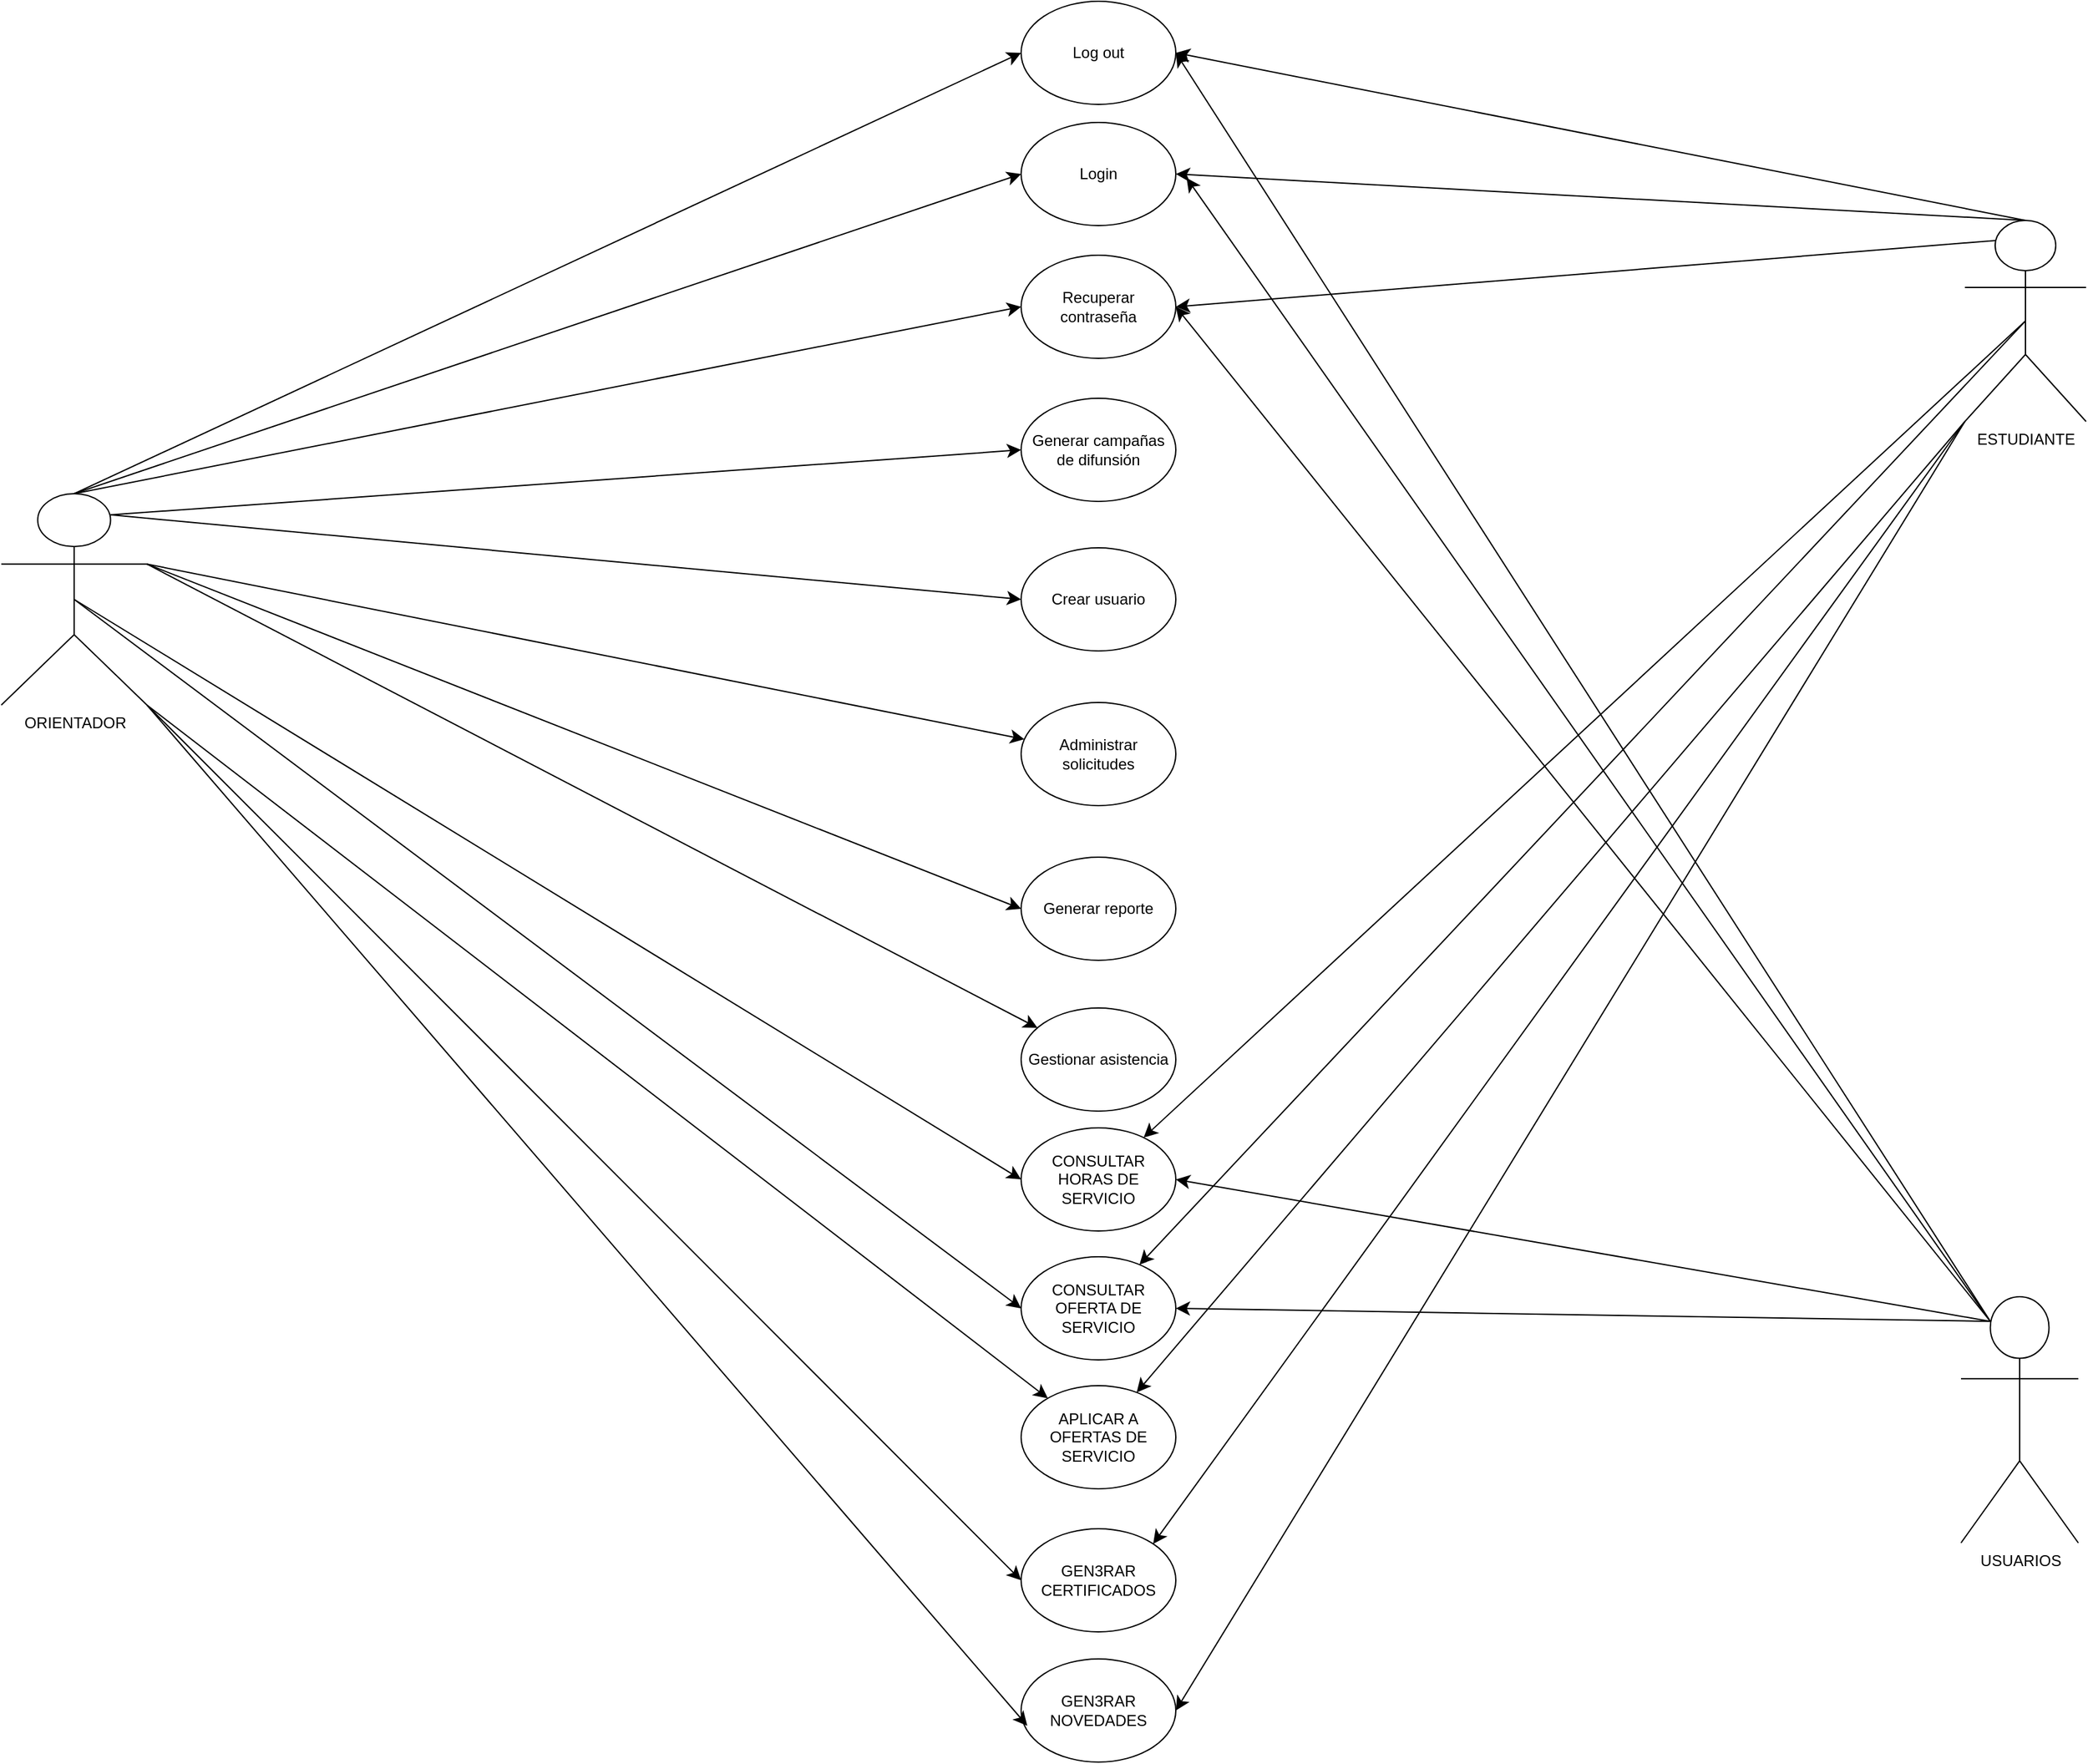 <mxfile version="24.5.5" type="device" pages="4">
  <diagram name="casos de uso general" id="9eFXzBwTWR-cy6_luzgf">
    <mxGraphModel dx="3668" dy="2760" grid="0" gridSize="10" guides="1" tooltips="1" connect="1" arrows="1" fold="1" page="0" pageScale="1" pageWidth="827" pageHeight="1169" math="0" shadow="0">
      <root>
        <mxCell id="0" />
        <mxCell id="1" parent="0" />
        <mxCell id="bL1KD8P7DZrSfoykPRs--1" value="Gestionar asistencia" style="ellipse;whiteSpace=wrap;html=1;" parent="1" vertex="1">
          <mxGeometry x="166" y="-99" width="120" height="80" as="geometry" />
        </mxCell>
        <mxCell id="bL1KD8P7DZrSfoykPRs--2" value="CONSULTAR HORAS DE SERVICIO" style="ellipse;whiteSpace=wrap;html=1;" parent="1" vertex="1">
          <mxGeometry x="166" y="-6" width="120" height="80" as="geometry" />
        </mxCell>
        <mxCell id="bL1KD8P7DZrSfoykPRs--3" value="CONSULTAR OFERTA DE SERVICIO" style="ellipse;whiteSpace=wrap;html=1;" parent="1" vertex="1">
          <mxGeometry x="166" y="94" width="120" height="80" as="geometry" />
        </mxCell>
        <mxCell id="bL1KD8P7DZrSfoykPRs--4" value="APLICAR A OFERTAS DE SERVICIO" style="ellipse;whiteSpace=wrap;html=1;" parent="1" vertex="1">
          <mxGeometry x="166" y="194" width="120" height="80" as="geometry" />
        </mxCell>
        <mxCell id="bL1KD8P7DZrSfoykPRs--5" value="GEN3RAR CERTIFICADOS" style="ellipse;whiteSpace=wrap;html=1;" parent="1" vertex="1">
          <mxGeometry x="166" y="305" width="120" height="80" as="geometry" />
        </mxCell>
        <mxCell id="bL1KD8P7DZrSfoykPRs--6" value="GEN3RAR NOVEDADES" style="ellipse;whiteSpace=wrap;html=1;" parent="1" vertex="1">
          <mxGeometry x="166" y="406" width="120" height="80" as="geometry" />
        </mxCell>
        <mxCell id="bL1KD8P7DZrSfoykPRs--7" value="Generar reporte" style="ellipse;whiteSpace=wrap;html=1;" parent="1" vertex="1">
          <mxGeometry x="166" y="-216" width="120" height="80" as="geometry" />
        </mxCell>
        <mxCell id="bL1KD8P7DZrSfoykPRs--8" value="Administrar solicitudes" style="ellipse;whiteSpace=wrap;html=1;" parent="1" vertex="1">
          <mxGeometry x="166" y="-336" width="120" height="80" as="geometry" />
        </mxCell>
        <mxCell id="bL1KD8P7DZrSfoykPRs--9" value="Crear usuario" style="ellipse;whiteSpace=wrap;html=1;" parent="1" vertex="1">
          <mxGeometry x="166" y="-456" width="120" height="80" as="geometry" />
        </mxCell>
        <mxCell id="bL1KD8P7DZrSfoykPRs--10" value="Generar campañas de difunsión" style="ellipse;whiteSpace=wrap;html=1;" parent="1" vertex="1">
          <mxGeometry x="166" y="-572" width="120" height="80" as="geometry" />
        </mxCell>
        <mxCell id="bL1KD8P7DZrSfoykPRs--11" value="Recuperar contraseña" style="ellipse;whiteSpace=wrap;html=1;" parent="1" vertex="1">
          <mxGeometry x="166" y="-683" width="120" height="80" as="geometry" />
        </mxCell>
        <mxCell id="bL1KD8P7DZrSfoykPRs--12" value="Login" style="ellipse;whiteSpace=wrap;html=1;" parent="1" vertex="1">
          <mxGeometry x="166" y="-786" width="120" height="80" as="geometry" />
        </mxCell>
        <mxCell id="bL1KD8P7DZrSfoykPRs--13" value="Log out" style="ellipse;whiteSpace=wrap;html=1;" parent="1" vertex="1">
          <mxGeometry x="166" y="-880" width="120" height="80" as="geometry" />
        </mxCell>
        <mxCell id="bL1KD8P7DZrSfoykPRs--16" style="edgeStyle=none;curved=1;rounded=0;orthogonalLoop=1;jettySize=auto;html=1;exitX=0.5;exitY=0;exitDx=0;exitDy=0;exitPerimeter=0;entryX=0;entryY=0.5;entryDx=0;entryDy=0;fontSize=12;startSize=8;endSize=8;" parent="1" source="bL1KD8P7DZrSfoykPRs--14" target="bL1KD8P7DZrSfoykPRs--13" edge="1">
          <mxGeometry relative="1" as="geometry" />
        </mxCell>
        <mxCell id="bL1KD8P7DZrSfoykPRs--17" style="edgeStyle=none;curved=1;rounded=0;orthogonalLoop=1;jettySize=auto;html=1;entryX=0;entryY=0.5;entryDx=0;entryDy=0;fontSize=12;startSize=8;endSize=8;exitX=0.5;exitY=0;exitDx=0;exitDy=0;exitPerimeter=0;" parent="1" source="bL1KD8P7DZrSfoykPRs--14" target="bL1KD8P7DZrSfoykPRs--12" edge="1">
          <mxGeometry relative="1" as="geometry">
            <mxPoint x="7" y="-516" as="sourcePoint" />
          </mxGeometry>
        </mxCell>
        <mxCell id="bL1KD8P7DZrSfoykPRs--18" style="edgeStyle=none;curved=1;rounded=0;orthogonalLoop=1;jettySize=auto;html=1;exitX=0.5;exitY=0;exitDx=0;exitDy=0;exitPerimeter=0;entryX=0;entryY=0.5;entryDx=0;entryDy=0;fontSize=12;startSize=8;endSize=8;" parent="1" source="bL1KD8P7DZrSfoykPRs--14" target="bL1KD8P7DZrSfoykPRs--11" edge="1">
          <mxGeometry relative="1" as="geometry" />
        </mxCell>
        <mxCell id="bL1KD8P7DZrSfoykPRs--19" style="edgeStyle=none;curved=1;rounded=0;orthogonalLoop=1;jettySize=auto;html=1;exitX=0.75;exitY=0.1;exitDx=0;exitDy=0;exitPerimeter=0;entryX=0;entryY=0.5;entryDx=0;entryDy=0;fontSize=12;startSize=8;endSize=8;" parent="1" source="bL1KD8P7DZrSfoykPRs--14" target="bL1KD8P7DZrSfoykPRs--10" edge="1">
          <mxGeometry relative="1" as="geometry" />
        </mxCell>
        <mxCell id="bL1KD8P7DZrSfoykPRs--20" style="edgeStyle=none;curved=1;rounded=0;orthogonalLoop=1;jettySize=auto;html=1;exitX=0.75;exitY=0.1;exitDx=0;exitDy=0;exitPerimeter=0;entryX=0;entryY=0.5;entryDx=0;entryDy=0;fontSize=12;startSize=8;endSize=8;" parent="1" source="bL1KD8P7DZrSfoykPRs--14" target="bL1KD8P7DZrSfoykPRs--9" edge="1">
          <mxGeometry relative="1" as="geometry" />
        </mxCell>
        <mxCell id="bL1KD8P7DZrSfoykPRs--21" style="edgeStyle=none;curved=1;rounded=0;orthogonalLoop=1;jettySize=auto;html=1;exitX=1;exitY=0.333;exitDx=0;exitDy=0;exitPerimeter=0;fontSize=12;startSize=8;endSize=8;" parent="1" source="bL1KD8P7DZrSfoykPRs--14" target="bL1KD8P7DZrSfoykPRs--8" edge="1">
          <mxGeometry relative="1" as="geometry" />
        </mxCell>
        <mxCell id="bL1KD8P7DZrSfoykPRs--22" style="edgeStyle=none;curved=1;rounded=0;orthogonalLoop=1;jettySize=auto;html=1;exitX=1;exitY=0.333;exitDx=0;exitDy=0;exitPerimeter=0;entryX=0;entryY=0.5;entryDx=0;entryDy=0;fontSize=12;startSize=8;endSize=8;" parent="1" source="bL1KD8P7DZrSfoykPRs--14" target="bL1KD8P7DZrSfoykPRs--7" edge="1">
          <mxGeometry relative="1" as="geometry" />
        </mxCell>
        <mxCell id="bL1KD8P7DZrSfoykPRs--23" style="edgeStyle=none;curved=1;rounded=0;orthogonalLoop=1;jettySize=auto;html=1;exitX=1;exitY=0.333;exitDx=0;exitDy=0;exitPerimeter=0;fontSize=12;startSize=8;endSize=8;" parent="1" source="bL1KD8P7DZrSfoykPRs--14" target="bL1KD8P7DZrSfoykPRs--1" edge="1">
          <mxGeometry relative="1" as="geometry" />
        </mxCell>
        <mxCell id="bL1KD8P7DZrSfoykPRs--24" style="edgeStyle=none;curved=1;rounded=0;orthogonalLoop=1;jettySize=auto;html=1;exitX=0.5;exitY=0.5;exitDx=0;exitDy=0;exitPerimeter=0;entryX=0;entryY=0.5;entryDx=0;entryDy=0;fontSize=12;startSize=8;endSize=8;" parent="1" source="bL1KD8P7DZrSfoykPRs--14" target="bL1KD8P7DZrSfoykPRs--2" edge="1">
          <mxGeometry relative="1" as="geometry" />
        </mxCell>
        <mxCell id="bL1KD8P7DZrSfoykPRs--25" style="edgeStyle=none;curved=1;rounded=0;orthogonalLoop=1;jettySize=auto;html=1;exitX=0.5;exitY=0.5;exitDx=0;exitDy=0;exitPerimeter=0;entryX=0;entryY=0.5;entryDx=0;entryDy=0;fontSize=12;startSize=8;endSize=8;" parent="1" source="bL1KD8P7DZrSfoykPRs--14" target="bL1KD8P7DZrSfoykPRs--3" edge="1">
          <mxGeometry relative="1" as="geometry" />
        </mxCell>
        <mxCell id="bL1KD8P7DZrSfoykPRs--26" style="edgeStyle=none;curved=1;rounded=0;orthogonalLoop=1;jettySize=auto;html=1;exitX=1;exitY=1;exitDx=0;exitDy=0;exitPerimeter=0;fontSize=12;startSize=8;endSize=8;" parent="1" source="bL1KD8P7DZrSfoykPRs--14" target="bL1KD8P7DZrSfoykPRs--4" edge="1">
          <mxGeometry relative="1" as="geometry" />
        </mxCell>
        <mxCell id="bL1KD8P7DZrSfoykPRs--27" style="edgeStyle=none;curved=1;rounded=0;orthogonalLoop=1;jettySize=auto;html=1;exitX=1;exitY=1;exitDx=0;exitDy=0;exitPerimeter=0;entryX=0;entryY=0.5;entryDx=0;entryDy=0;fontSize=12;startSize=8;endSize=8;" parent="1" source="bL1KD8P7DZrSfoykPRs--14" target="bL1KD8P7DZrSfoykPRs--5" edge="1">
          <mxGeometry relative="1" as="geometry" />
        </mxCell>
        <mxCell id="bL1KD8P7DZrSfoykPRs--14" value="ORIENTADOR" style="shape=umlActor;verticalLabelPosition=bottom;verticalAlign=top;html=1;outlineConnect=0;" parent="1" vertex="1">
          <mxGeometry x="-625" y="-498" width="113" height="164" as="geometry" />
        </mxCell>
        <mxCell id="bL1KD8P7DZrSfoykPRs--28" style="edgeStyle=none;curved=1;rounded=0;orthogonalLoop=1;jettySize=auto;html=1;exitX=1;exitY=1;exitDx=0;exitDy=0;exitPerimeter=0;entryX=0.04;entryY=0.648;entryDx=0;entryDy=0;entryPerimeter=0;fontSize=12;startSize=8;endSize=8;" parent="1" source="bL1KD8P7DZrSfoykPRs--14" target="bL1KD8P7DZrSfoykPRs--6" edge="1">
          <mxGeometry relative="1" as="geometry" />
        </mxCell>
        <mxCell id="bL1KD8P7DZrSfoykPRs--30" style="edgeStyle=none;curved=1;rounded=0;orthogonalLoop=1;jettySize=auto;html=1;exitX=0.5;exitY=0;exitDx=0;exitDy=0;exitPerimeter=0;entryX=1;entryY=0.5;entryDx=0;entryDy=0;fontSize=12;startSize=8;endSize=8;" parent="1" source="bL1KD8P7DZrSfoykPRs--29" target="bL1KD8P7DZrSfoykPRs--13" edge="1">
          <mxGeometry relative="1" as="geometry" />
        </mxCell>
        <mxCell id="bL1KD8P7DZrSfoykPRs--31" style="edgeStyle=none;curved=1;rounded=0;orthogonalLoop=1;jettySize=auto;html=1;exitX=0.5;exitY=0;exitDx=0;exitDy=0;exitPerimeter=0;entryX=1;entryY=0.5;entryDx=0;entryDy=0;fontSize=12;startSize=8;endSize=8;" parent="1" source="bL1KD8P7DZrSfoykPRs--29" target="bL1KD8P7DZrSfoykPRs--12" edge="1">
          <mxGeometry relative="1" as="geometry" />
        </mxCell>
        <mxCell id="bL1KD8P7DZrSfoykPRs--32" style="edgeStyle=none;curved=1;rounded=0;orthogonalLoop=1;jettySize=auto;html=1;exitX=0.25;exitY=0.1;exitDx=0;exitDy=0;exitPerimeter=0;entryX=1;entryY=0.5;entryDx=0;entryDy=0;fontSize=12;startSize=8;endSize=8;" parent="1" source="bL1KD8P7DZrSfoykPRs--29" target="bL1KD8P7DZrSfoykPRs--11" edge="1">
          <mxGeometry relative="1" as="geometry" />
        </mxCell>
        <mxCell id="bL1KD8P7DZrSfoykPRs--33" style="edgeStyle=none;curved=1;rounded=0;orthogonalLoop=1;jettySize=auto;html=1;exitX=0;exitY=1;exitDx=0;exitDy=0;exitPerimeter=0;entryX=1;entryY=0.5;entryDx=0;entryDy=0;fontSize=12;startSize=8;endSize=8;" parent="1" source="bL1KD8P7DZrSfoykPRs--29" target="bL1KD8P7DZrSfoykPRs--6" edge="1">
          <mxGeometry relative="1" as="geometry" />
        </mxCell>
        <mxCell id="bL1KD8P7DZrSfoykPRs--34" style="edgeStyle=none;curved=1;rounded=0;orthogonalLoop=1;jettySize=auto;html=1;exitX=0;exitY=1;exitDx=0;exitDy=0;exitPerimeter=0;entryX=1;entryY=0;entryDx=0;entryDy=0;fontSize=12;startSize=8;endSize=8;" parent="1" source="bL1KD8P7DZrSfoykPRs--29" target="bL1KD8P7DZrSfoykPRs--5" edge="1">
          <mxGeometry relative="1" as="geometry" />
        </mxCell>
        <mxCell id="bL1KD8P7DZrSfoykPRs--35" style="edgeStyle=none;curved=1;rounded=0;orthogonalLoop=1;jettySize=auto;html=1;exitX=0;exitY=1;exitDx=0;exitDy=0;exitPerimeter=0;fontSize=12;startSize=8;endSize=8;" parent="1" source="bL1KD8P7DZrSfoykPRs--29" target="bL1KD8P7DZrSfoykPRs--4" edge="1">
          <mxGeometry relative="1" as="geometry" />
        </mxCell>
        <mxCell id="bL1KD8P7DZrSfoykPRs--36" style="edgeStyle=none;curved=1;rounded=0;orthogonalLoop=1;jettySize=auto;html=1;exitX=0.5;exitY=0.5;exitDx=0;exitDy=0;exitPerimeter=0;fontSize=12;startSize=8;endSize=8;" parent="1" source="bL1KD8P7DZrSfoykPRs--29" target="bL1KD8P7DZrSfoykPRs--3" edge="1">
          <mxGeometry relative="1" as="geometry" />
        </mxCell>
        <mxCell id="bL1KD8P7DZrSfoykPRs--37" style="edgeStyle=none;curved=1;rounded=0;orthogonalLoop=1;jettySize=auto;html=1;exitX=0.5;exitY=0.5;exitDx=0;exitDy=0;exitPerimeter=0;fontSize=12;startSize=8;endSize=8;" parent="1" source="bL1KD8P7DZrSfoykPRs--29" target="bL1KD8P7DZrSfoykPRs--2" edge="1">
          <mxGeometry relative="1" as="geometry" />
        </mxCell>
        <mxCell id="bL1KD8P7DZrSfoykPRs--29" value="ESTUDIANTE" style="shape=umlActor;verticalLabelPosition=bottom;verticalAlign=top;html=1;outlineConnect=0;" parent="1" vertex="1">
          <mxGeometry x="898" y="-710" width="94" height="156" as="geometry" />
        </mxCell>
        <mxCell id="bL1KD8P7DZrSfoykPRs--39" style="edgeStyle=none;curved=1;rounded=0;orthogonalLoop=1;jettySize=auto;html=1;exitX=0.25;exitY=0.1;exitDx=0;exitDy=0;exitPerimeter=0;fontSize=12;startSize=8;endSize=8;" parent="1" source="bL1KD8P7DZrSfoykPRs--38" edge="1">
          <mxGeometry relative="1" as="geometry">
            <mxPoint x="294.333" y="-743.0" as="targetPoint" />
          </mxGeometry>
        </mxCell>
        <mxCell id="bL1KD8P7DZrSfoykPRs--40" style="edgeStyle=none;curved=1;rounded=0;orthogonalLoop=1;jettySize=auto;html=1;exitX=0.25;exitY=0.1;exitDx=0;exitDy=0;exitPerimeter=0;entryX=1;entryY=0.5;entryDx=0;entryDy=0;fontSize=12;startSize=8;endSize=8;" parent="1" source="bL1KD8P7DZrSfoykPRs--38" target="bL1KD8P7DZrSfoykPRs--13" edge="1">
          <mxGeometry relative="1" as="geometry" />
        </mxCell>
        <mxCell id="bL1KD8P7DZrSfoykPRs--41" style="edgeStyle=none;curved=1;rounded=0;orthogonalLoop=1;jettySize=auto;html=1;exitX=0.25;exitY=0.1;exitDx=0;exitDy=0;exitPerimeter=0;entryX=1;entryY=0.5;entryDx=0;entryDy=0;fontSize=12;startSize=8;endSize=8;" parent="1" source="bL1KD8P7DZrSfoykPRs--38" target="bL1KD8P7DZrSfoykPRs--11" edge="1">
          <mxGeometry relative="1" as="geometry" />
        </mxCell>
        <mxCell id="bL1KD8P7DZrSfoykPRs--42" style="edgeStyle=none;curved=1;rounded=0;orthogonalLoop=1;jettySize=auto;html=1;exitX=0.25;exitY=0.1;exitDx=0;exitDy=0;exitPerimeter=0;entryX=1;entryY=0.5;entryDx=0;entryDy=0;fontSize=12;startSize=8;endSize=8;" parent="1" source="bL1KD8P7DZrSfoykPRs--38" target="bL1KD8P7DZrSfoykPRs--2" edge="1">
          <mxGeometry relative="1" as="geometry" />
        </mxCell>
        <mxCell id="bL1KD8P7DZrSfoykPRs--43" style="edgeStyle=none;curved=1;rounded=0;orthogonalLoop=1;jettySize=auto;html=1;exitX=0.25;exitY=0.1;exitDx=0;exitDy=0;exitPerimeter=0;entryX=1;entryY=0.5;entryDx=0;entryDy=0;fontSize=12;startSize=8;endSize=8;" parent="1" source="bL1KD8P7DZrSfoykPRs--38" target="bL1KD8P7DZrSfoykPRs--3" edge="1">
          <mxGeometry relative="1" as="geometry" />
        </mxCell>
        <mxCell id="bL1KD8P7DZrSfoykPRs--38" value="USUARIOS" style="shape=umlActor;verticalLabelPosition=bottom;verticalAlign=top;html=1;outlineConnect=0;" parent="1" vertex="1">
          <mxGeometry x="895" y="125" width="91" height="191" as="geometry" />
        </mxCell>
      </root>
    </mxGraphModel>
  </diagram>
  <diagram id="D6zWYCckocUJz3fnfM3S" name="orientador casos de uso">
    <mxGraphModel dx="1333" dy="1511" grid="0" gridSize="10" guides="1" tooltips="1" connect="1" arrows="1" fold="1" page="0" pageScale="1" pageWidth="827" pageHeight="1169" math="0" shadow="0">
      <root>
        <mxCell id="0" />
        <mxCell id="1" parent="0" />
        <mxCell id="YeaHIRtuMfDIvv9goXWb-4" style="edgeStyle=none;curved=1;rounded=0;orthogonalLoop=1;jettySize=auto;html=1;exitX=0.5;exitY=0;exitDx=0;exitDy=0;exitPerimeter=0;entryX=0;entryY=1;entryDx=0;entryDy=0;fontSize=12;startSize=8;endSize=8;" edge="1" parent="1" source="-7KeOqxp0qW8UbeHdARD-1" target="YeaHIRtuMfDIvv9goXWb-1">
          <mxGeometry relative="1" as="geometry" />
        </mxCell>
        <mxCell id="YeaHIRtuMfDIvv9goXWb-5" style="edgeStyle=none;curved=1;rounded=0;orthogonalLoop=1;jettySize=auto;html=1;exitX=0.5;exitY=0;exitDx=0;exitDy=0;exitPerimeter=0;entryX=0;entryY=1;entryDx=0;entryDy=0;fontSize=12;startSize=8;endSize=8;" edge="1" parent="1" source="-7KeOqxp0qW8UbeHdARD-1" target="YeaHIRtuMfDIvv9goXWb-2">
          <mxGeometry relative="1" as="geometry" />
        </mxCell>
        <mxCell id="YeaHIRtuMfDIvv9goXWb-7" style="edgeStyle=none;curved=1;rounded=0;orthogonalLoop=1;jettySize=auto;html=1;exitX=0.75;exitY=0.1;exitDx=0;exitDy=0;exitPerimeter=0;entryX=0;entryY=1;entryDx=0;entryDy=0;fontSize=12;startSize=8;endSize=8;" edge="1" parent="1" source="-7KeOqxp0qW8UbeHdARD-1" target="-7KeOqxp0qW8UbeHdARD-2">
          <mxGeometry relative="1" as="geometry" />
        </mxCell>
        <mxCell id="YeaHIRtuMfDIvv9goXWb-8" style="edgeStyle=none;curved=1;rounded=0;orthogonalLoop=1;jettySize=auto;html=1;exitX=0.75;exitY=0.1;exitDx=0;exitDy=0;exitPerimeter=0;fontSize=12;startSize=8;endSize=8;" edge="1" parent="1" source="-7KeOqxp0qW8UbeHdARD-1" target="-7KeOqxp0qW8UbeHdARD-3">
          <mxGeometry relative="1" as="geometry" />
        </mxCell>
        <mxCell id="YeaHIRtuMfDIvv9goXWb-9" style="edgeStyle=none;curved=1;rounded=0;orthogonalLoop=1;jettySize=auto;html=1;exitX=1;exitY=0.333;exitDx=0;exitDy=0;exitPerimeter=0;fontSize=12;startSize=8;endSize=8;" edge="1" parent="1" source="-7KeOqxp0qW8UbeHdARD-1" target="-7KeOqxp0qW8UbeHdARD-4">
          <mxGeometry relative="1" as="geometry" />
        </mxCell>
        <mxCell id="YeaHIRtuMfDIvv9goXWb-10" style="edgeStyle=none;curved=1;rounded=0;orthogonalLoop=1;jettySize=auto;html=1;exitX=1;exitY=0.333;exitDx=0;exitDy=0;exitPerimeter=0;fontSize=12;startSize=8;endSize=8;" edge="1" parent="1" source="-7KeOqxp0qW8UbeHdARD-1" target="-7KeOqxp0qW8UbeHdARD-5">
          <mxGeometry relative="1" as="geometry" />
        </mxCell>
        <mxCell id="YeaHIRtuMfDIvv9goXWb-11" style="edgeStyle=none;curved=1;rounded=0;orthogonalLoop=1;jettySize=auto;html=1;exitX=1;exitY=0.333;exitDx=0;exitDy=0;exitPerimeter=0;fontSize=12;startSize=8;endSize=8;" edge="1" parent="1" source="-7KeOqxp0qW8UbeHdARD-1" target="-7KeOqxp0qW8UbeHdARD-6">
          <mxGeometry relative="1" as="geometry" />
        </mxCell>
        <mxCell id="YeaHIRtuMfDIvv9goXWb-12" style="edgeStyle=none;curved=1;rounded=0;orthogonalLoop=1;jettySize=auto;html=1;exitX=1;exitY=1;exitDx=0;exitDy=0;exitPerimeter=0;fontSize=12;startSize=8;endSize=8;" edge="1" parent="1" source="-7KeOqxp0qW8UbeHdARD-1" target="pnC8-eJKvlksD_pgPA_U-1">
          <mxGeometry relative="1" as="geometry" />
        </mxCell>
        <mxCell id="-7KeOqxp0qW8UbeHdARD-1" value="ORIENTADOR" style="shape=umlActor;verticalLabelPosition=bottom;verticalAlign=top;html=1;outlineConnect=0;" vertex="1" parent="1">
          <mxGeometry x="-39" y="215" width="30" height="60" as="geometry" />
        </mxCell>
        <mxCell id="-7KeOqxp0qW8UbeHdARD-2" value="&#xa;&lt;span style=&quot;color: rgb(0, 0, 0); font-family: Helvetica; font-size: 12px; font-style: normal; font-variant-ligatures: normal; font-variant-caps: normal; font-weight: 400; letter-spacing: normal; orphans: 2; text-align: center; text-indent: 0px; text-transform: none; widows: 2; word-spacing: 0px; -webkit-text-stroke-width: 0px; white-space: normal; background-color: rgb(255, 255, 255); text-decoration-thickness: initial; text-decoration-style: initial; text-decoration-color: initial; display: inline !important; float: none;&quot;&gt;Generar campañas de difunsión&lt;/span&gt;&#xa;&#xa;" style="ellipse;whiteSpace=wrap;html=1;" vertex="1" parent="1">
          <mxGeometry x="135" y="-54" width="120" height="80" as="geometry" />
        </mxCell>
        <mxCell id="-7KeOqxp0qW8UbeHdARD-3" value="&#xa;&lt;span style=&quot;color: rgb(0, 0, 0); font-family: Helvetica; font-size: 12px; font-style: normal; font-variant-ligatures: normal; font-variant-caps: normal; font-weight: 400; letter-spacing: normal; orphans: 2; text-align: center; text-indent: 0px; text-transform: none; widows: 2; word-spacing: 0px; -webkit-text-stroke-width: 0px; white-space: normal; background-color: rgb(255, 255, 255); text-decoration-thickness: initial; text-decoration-style: initial; text-decoration-color: initial; display: inline !important; float: none;&quot;&gt;Crear usuario&lt;/span&gt;&#xa;&#xa;" style="ellipse;whiteSpace=wrap;html=1;" vertex="1" parent="1">
          <mxGeometry x="135" y="40" width="120" height="80" as="geometry" />
        </mxCell>
        <mxCell id="YeaHIRtuMfDIvv9goXWb-15" style="edgeStyle=none;curved=1;rounded=0;orthogonalLoop=1;jettySize=auto;html=1;exitX=1;exitY=0.5;exitDx=0;exitDy=0;entryX=0;entryY=0.5;entryDx=0;entryDy=0;fontSize=12;startSize=8;endSize=8;" edge="1" parent="1" source="-7KeOqxp0qW8UbeHdARD-4" target="-7KeOqxp0qW8UbeHdARD-8">
          <mxGeometry relative="1" as="geometry" />
        </mxCell>
        <mxCell id="YeaHIRtuMfDIvv9goXWb-16" style="edgeStyle=none;curved=1;rounded=0;orthogonalLoop=1;jettySize=auto;html=1;exitX=1;exitY=0.5;exitDx=0;exitDy=0;entryX=0;entryY=0.5;entryDx=0;entryDy=0;fontSize=12;startSize=8;endSize=8;" edge="1" parent="1" source="-7KeOqxp0qW8UbeHdARD-4" target="-7KeOqxp0qW8UbeHdARD-9">
          <mxGeometry relative="1" as="geometry" />
        </mxCell>
        <mxCell id="-7KeOqxp0qW8UbeHdARD-4" value="Administrar solicitudes" style="ellipse;whiteSpace=wrap;html=1;" vertex="1" parent="1">
          <mxGeometry x="135" y="128" width="120" height="80" as="geometry" />
        </mxCell>
        <mxCell id="-7KeOqxp0qW8UbeHdARD-5" value="&#xa;&lt;span style=&quot;color: rgb(0, 0, 0); font-family: Helvetica; font-size: 12px; font-style: normal; font-variant-ligatures: normal; font-variant-caps: normal; font-weight: 400; letter-spacing: normal; orphans: 2; text-align: center; text-indent: 0px; text-transform: none; widows: 2; word-spacing: 0px; -webkit-text-stroke-width: 0px; white-space: normal; background-color: rgb(255, 255, 255); text-decoration-thickness: initial; text-decoration-style: initial; text-decoration-color: initial; display: inline !important; float: none;&quot;&gt;Generar reporte&lt;/span&gt;&#xa;&#xa;" style="ellipse;whiteSpace=wrap;html=1;" vertex="1" parent="1">
          <mxGeometry x="135" y="222" width="120" height="80" as="geometry" />
        </mxCell>
        <mxCell id="-7KeOqxp0qW8UbeHdARD-6" value="&lt;font&gt;Gestionar asistencia&lt;/font&gt;" style="ellipse;whiteSpace=wrap;html=1;" vertex="1" parent="1">
          <mxGeometry x="135" y="308" width="120" height="80" as="geometry" />
        </mxCell>
        <mxCell id="-7KeOqxp0qW8UbeHdARD-7" value="" style="ellipse;whiteSpace=wrap;html=1;" vertex="1" parent="1">
          <mxGeometry x="135" y="411" width="120" height="80" as="geometry" />
        </mxCell>
        <mxCell id="-7KeOqxp0qW8UbeHdARD-8" value="aceptar solicitud" style="ellipse;whiteSpace=wrap;html=1;" vertex="1" parent="1">
          <mxGeometry x="309" y="67" width="120" height="80" as="geometry" />
        </mxCell>
        <mxCell id="-7KeOqxp0qW8UbeHdARD-9" value="negar Solicitudes" style="ellipse;whiteSpace=wrap;html=1;" vertex="1" parent="1">
          <mxGeometry x="309" y="163" width="120" height="80" as="geometry" />
        </mxCell>
        <mxCell id="-7KeOqxp0qW8UbeHdARD-10" value="agregar horas" style="ellipse;whiteSpace=wrap;html=1;" vertex="1" parent="1">
          <mxGeometry x="309" y="348" width="120" height="80" as="geometry" />
        </mxCell>
        <mxCell id="-7KeOqxp0qW8UbeHdARD-11" value="Modificar horas" style="ellipse;whiteSpace=wrap;html=1;" vertex="1" parent="1">
          <mxGeometry x="309" y="448" width="120" height="80" as="geometry" />
        </mxCell>
        <mxCell id="YeaHIRtuMfDIvv9goXWb-13" style="edgeStyle=none;curved=1;rounded=0;orthogonalLoop=1;jettySize=auto;html=1;exitX=1;exitY=0;exitDx=0;exitDy=0;entryX=0;entryY=0.5;entryDx=0;entryDy=0;fontSize=12;startSize=8;endSize=8;" edge="1" parent="1" source="pnC8-eJKvlksD_pgPA_U-1" target="-7KeOqxp0qW8UbeHdARD-10">
          <mxGeometry relative="1" as="geometry" />
        </mxCell>
        <mxCell id="YeaHIRtuMfDIvv9goXWb-14" style="edgeStyle=none;curved=1;rounded=0;orthogonalLoop=1;jettySize=auto;html=1;exitX=1;exitY=1;exitDx=0;exitDy=0;fontSize=12;startSize=8;endSize=8;" edge="1" parent="1" source="pnC8-eJKvlksD_pgPA_U-1" target="-7KeOqxp0qW8UbeHdARD-11">
          <mxGeometry relative="1" as="geometry" />
        </mxCell>
        <mxCell id="YeaHIRtuMfDIvv9goXWb-17" value="" style="edgeStyle=none;curved=1;rounded=0;orthogonalLoop=1;jettySize=auto;html=1;fontSize=12;startSize=8;endSize=8;" edge="1" parent="1" source="pnC8-eJKvlksD_pgPA_U-1" target="-7KeOqxp0qW8UbeHdARD-11">
          <mxGeometry relative="1" as="geometry" />
        </mxCell>
        <mxCell id="pnC8-eJKvlksD_pgPA_U-1" value="CONSULTAR HORAS DE SERVICIO" style="ellipse;whiteSpace=wrap;html=1;" vertex="1" parent="1">
          <mxGeometry x="135" y="411" width="120" height="80" as="geometry" />
        </mxCell>
        <mxCell id="YeaHIRtuMfDIvv9goXWb-1" value="recuperar contraseña" style="ellipse;whiteSpace=wrap;html=1;" vertex="1" parent="1">
          <mxGeometry x="135" y="-148" width="120" height="80" as="geometry" />
        </mxCell>
        <mxCell id="YeaHIRtuMfDIvv9goXWb-2" value="Iniciar sesión" style="ellipse;whiteSpace=wrap;html=1;" vertex="1" parent="1">
          <mxGeometry x="135" y="-245" width="120" height="80" as="geometry" />
        </mxCell>
        <mxCell id="YeaHIRtuMfDIvv9goXWb-3" value="Cerrar sesión" style="ellipse;whiteSpace=wrap;html=1;" vertex="1" parent="1">
          <mxGeometry x="135" y="-348" width="120" height="80" as="geometry" />
        </mxCell>
        <mxCell id="YeaHIRtuMfDIvv9goXWb-6" style="edgeStyle=none;curved=1;rounded=0;orthogonalLoop=1;jettySize=auto;html=1;exitX=0.5;exitY=0;exitDx=0;exitDy=0;exitPerimeter=0;entryX=0.013;entryY=0.595;entryDx=0;entryDy=0;entryPerimeter=0;fontSize=12;startSize=8;endSize=8;" edge="1" parent="1" source="-7KeOqxp0qW8UbeHdARD-1" target="YeaHIRtuMfDIvv9goXWb-3">
          <mxGeometry relative="1" as="geometry" />
        </mxCell>
      </root>
    </mxGraphModel>
  </diagram>
  <diagram id="Cy1PKnHJwrzJ3I1vh3dE" name="estudiante casos de uso">
    <mxGraphModel dx="913" dy="1011" grid="0" gridSize="10" guides="1" tooltips="1" connect="1" arrows="1" fold="1" page="0" pageScale="1" pageWidth="827" pageHeight="1169" math="0" shadow="0">
      <root>
        <mxCell id="0" />
        <mxCell id="1" parent="0" />
        <mxCell id="6XBI1xiLW-Lj5eNVexpH-9" style="edgeStyle=none;curved=1;rounded=0;orthogonalLoop=1;jettySize=auto;html=1;exitX=0.5;exitY=0;exitDx=0;exitDy=0;exitPerimeter=0;entryX=0;entryY=0.5;entryDx=0;entryDy=0;fontSize=12;startSize=8;endSize=8;" edge="1" parent="1" source="6XBI1xiLW-Lj5eNVexpH-1" target="6XBI1xiLW-Lj5eNVexpH-2">
          <mxGeometry relative="1" as="geometry" />
        </mxCell>
        <mxCell id="6XBI1xiLW-Lj5eNVexpH-10" style="edgeStyle=none;curved=1;rounded=0;orthogonalLoop=1;jettySize=auto;html=1;exitX=0.75;exitY=0.1;exitDx=0;exitDy=0;exitPerimeter=0;entryX=0;entryY=0.5;entryDx=0;entryDy=0;fontSize=12;startSize=8;endSize=8;" edge="1" parent="1" source="6XBI1xiLW-Lj5eNVexpH-1" target="6XBI1xiLW-Lj5eNVexpH-3">
          <mxGeometry relative="1" as="geometry" />
        </mxCell>
        <mxCell id="6XBI1xiLW-Lj5eNVexpH-11" style="edgeStyle=none;curved=1;rounded=0;orthogonalLoop=1;jettySize=auto;html=1;exitX=0.75;exitY=0.1;exitDx=0;exitDy=0;exitPerimeter=0;entryX=0;entryY=0.5;entryDx=0;entryDy=0;fontSize=12;startSize=8;endSize=8;" edge="1" parent="1" source="6XBI1xiLW-Lj5eNVexpH-1" target="6XBI1xiLW-Lj5eNVexpH-4">
          <mxGeometry relative="1" as="geometry" />
        </mxCell>
        <mxCell id="6XBI1xiLW-Lj5eNVexpH-12" style="edgeStyle=none;curved=1;rounded=0;orthogonalLoop=1;jettySize=auto;html=1;exitX=1;exitY=0.333;exitDx=0;exitDy=0;exitPerimeter=0;entryX=0;entryY=0.5;entryDx=0;entryDy=0;fontSize=12;startSize=8;endSize=8;" edge="1" parent="1" source="6XBI1xiLW-Lj5eNVexpH-1" target="6XBI1xiLW-Lj5eNVexpH-5">
          <mxGeometry relative="1" as="geometry" />
        </mxCell>
        <mxCell id="6XBI1xiLW-Lj5eNVexpH-13" style="edgeStyle=none;curved=1;rounded=0;orthogonalLoop=1;jettySize=auto;html=1;exitX=0.5;exitY=0.5;exitDx=0;exitDy=0;exitPerimeter=0;fontSize=12;startSize=8;endSize=8;" edge="1" parent="1" source="6XBI1xiLW-Lj5eNVexpH-1" target="6XBI1xiLW-Lj5eNVexpH-6">
          <mxGeometry relative="1" as="geometry" />
        </mxCell>
        <mxCell id="6XBI1xiLW-Lj5eNVexpH-14" style="edgeStyle=none;curved=1;rounded=0;orthogonalLoop=1;jettySize=auto;html=1;exitX=1;exitY=1;exitDx=0;exitDy=0;exitPerimeter=0;fontSize=12;startSize=8;endSize=8;" edge="1" parent="1" source="6XBI1xiLW-Lj5eNVexpH-1" target="6XBI1xiLW-Lj5eNVexpH-7">
          <mxGeometry relative="1" as="geometry" />
        </mxCell>
        <mxCell id="6XBI1xiLW-Lj5eNVexpH-15" style="edgeStyle=none;curved=1;rounded=0;orthogonalLoop=1;jettySize=auto;html=1;exitX=1;exitY=1;exitDx=0;exitDy=0;exitPerimeter=0;entryX=0;entryY=0.5;entryDx=0;entryDy=0;fontSize=12;startSize=8;endSize=8;" edge="1" parent="1" source="6XBI1xiLW-Lj5eNVexpH-1" target="6XBI1xiLW-Lj5eNVexpH-8">
          <mxGeometry relative="1" as="geometry" />
        </mxCell>
        <mxCell id="3XjveayKbb3UaJaK5hZv-3" style="edgeStyle=none;curved=1;rounded=0;orthogonalLoop=1;jettySize=auto;html=1;exitX=1;exitY=1;exitDx=0;exitDy=0;exitPerimeter=0;fontSize=12;startSize=8;endSize=8;entryX=0;entryY=0.5;entryDx=0;entryDy=0;" edge="1" parent="1" source="6XBI1xiLW-Lj5eNVexpH-1" target="qoQ3EuB78oeV93qtR9OJ-1">
          <mxGeometry relative="1" as="geometry" />
        </mxCell>
        <mxCell id="6XBI1xiLW-Lj5eNVexpH-1" value="Estudiante" style="shape=umlActor;verticalLabelPosition=bottom;verticalAlign=top;html=1;outlineConnect=0;" vertex="1" parent="1">
          <mxGeometry x="-9" y="164" width="88" height="164" as="geometry" />
        </mxCell>
        <mxCell id="6XBI1xiLW-Lj5eNVexpH-2" value="&#xa;&lt;span style=&quot;color: rgb(0, 0, 0); font-family: Helvetica; font-size: 12px; font-style: normal; font-variant-ligatures: normal; font-variant-caps: normal; font-weight: 400; letter-spacing: normal; orphans: 2; text-align: center; text-indent: 0px; text-transform: none; widows: 2; word-spacing: 0px; -webkit-text-stroke-width: 0px; white-space: normal; background-color: rgb(255, 255, 255); text-decoration-thickness: initial; text-decoration-style: initial; text-decoration-color: initial; display: inline !important; float: none;&quot;&gt;Cerrar sesión&lt;/span&gt;&#xa;&#xa;" style="ellipse;whiteSpace=wrap;html=1;" vertex="1" parent="1">
          <mxGeometry x="188" y="-77" width="120" height="80" as="geometry" />
        </mxCell>
        <mxCell id="6XBI1xiLW-Lj5eNVexpH-3" value="&#xa;&lt;span style=&quot;color: rgb(0, 0, 0); font-family: Helvetica; font-size: 12px; font-style: normal; font-variant-ligatures: normal; font-variant-caps: normal; font-weight: 400; letter-spacing: normal; orphans: 2; text-align: center; text-indent: 0px; text-transform: none; widows: 2; word-spacing: 0px; -webkit-text-stroke-width: 0px; white-space: normal; background-color: rgb(255, 255, 255); text-decoration-thickness: initial; text-decoration-style: initial; text-decoration-color: initial; display: inline !important; float: none;&quot;&gt;Iniciar sesión&lt;/span&gt;&#xa;&#xa;" style="ellipse;whiteSpace=wrap;html=1;" vertex="1" parent="1">
          <mxGeometry x="188" y="21" width="120" height="80" as="geometry" />
        </mxCell>
        <mxCell id="6XBI1xiLW-Lj5eNVexpH-4" value="&#xa;&lt;span style=&quot;color: rgb(0, 0, 0); font-family: Helvetica; font-size: 12px; font-style: normal; font-variant-ligatures: normal; font-variant-caps: normal; font-weight: 400; letter-spacing: normal; orphans: 2; text-align: center; text-indent: 0px; text-transform: none; widows: 2; word-spacing: 0px; -webkit-text-stroke-width: 0px; white-space: normal; background-color: rgb(255, 255, 255); text-decoration-thickness: initial; text-decoration-style: initial; text-decoration-color: initial; display: inline !important; float: none;&quot;&gt;recuperar contraseña&lt;/span&gt;&#xa;&#xa;" style="ellipse;whiteSpace=wrap;html=1;" vertex="1" parent="1">
          <mxGeometry x="188" y="116" width="120" height="80" as="geometry" />
        </mxCell>
        <mxCell id="6XBI1xiLW-Lj5eNVexpH-5" value="" style="ellipse;whiteSpace=wrap;html=1;" vertex="1" parent="1">
          <mxGeometry x="188" y="206" width="120" height="80" as="geometry" />
        </mxCell>
        <mxCell id="6XBI1xiLW-Lj5eNVexpH-6" value="" style="ellipse;whiteSpace=wrap;html=1;" vertex="1" parent="1">
          <mxGeometry x="188" y="300" width="120" height="80" as="geometry" />
        </mxCell>
        <mxCell id="6XBI1xiLW-Lj5eNVexpH-7" value="" style="ellipse;whiteSpace=wrap;html=1;" vertex="1" parent="1">
          <mxGeometry x="188" y="394" width="120" height="80" as="geometry" />
        </mxCell>
        <mxCell id="6XBI1xiLW-Lj5eNVexpH-8" value="&#xa;&lt;span style=&quot;color: rgb(0, 0, 0); font-family: Helvetica; font-size: 12px; font-style: normal; font-variant-ligatures: normal; font-variant-caps: normal; font-weight: 400; letter-spacing: normal; orphans: 2; text-align: center; text-indent: 0px; text-transform: none; widows: 2; word-spacing: 0px; -webkit-text-stroke-width: 0px; white-space: normal; background-color: rgb(255, 255, 255); text-decoration-thickness: initial; text-decoration-style: initial; text-decoration-color: initial; display: inline !important; float: none;&quot;&gt;GEN3RAR NOVEDADES&lt;/span&gt;&#xa;&#xa;" style="ellipse;whiteSpace=wrap;html=1;" vertex="1" parent="1">
          <mxGeometry x="188" y="493" width="120" height="80" as="geometry" />
        </mxCell>
        <mxCell id="uJndpj41FJbre2cRkhDU-1" value="GEN3RAR CERTIFICADOS" style="ellipse;whiteSpace=wrap;html=1;" vertex="1" parent="1">
          <mxGeometry x="188" y="394" width="120" height="80" as="geometry" />
        </mxCell>
        <mxCell id="gOUAt6CLRtI76Ulojn1--1" value="APLICAR A OFERTAS DE SERVICIO" style="ellipse;whiteSpace=wrap;html=1;" vertex="1" parent="1">
          <mxGeometry x="188" y="300" width="120" height="80" as="geometry" />
        </mxCell>
        <mxCell id="3XjveayKbb3UaJaK5hZv-1" value="CONSULTAR OFERTA DE SERVICIO" style="ellipse;whiteSpace=wrap;html=1;" vertex="1" parent="1">
          <mxGeometry x="188" y="208" width="120" height="80" as="geometry" />
        </mxCell>
        <mxCell id="3XjveayKbb3UaJaK5hZv-2" value="" style="ellipse;whiteSpace=wrap;html=1;" vertex="1" parent="1">
          <mxGeometry x="188" y="589" width="120" height="80" as="geometry" />
        </mxCell>
        <mxCell id="qoQ3EuB78oeV93qtR9OJ-1" value="CONSULTAR HORAS DE SERVICIO" style="ellipse;whiteSpace=wrap;html=1;" vertex="1" parent="1">
          <mxGeometry x="188" y="589" width="120" height="80" as="geometry" />
        </mxCell>
      </root>
    </mxGraphModel>
  </diagram>
  <diagram id="wiAvR4VZEk2kYEWqlqrZ" name="usuario casos de uso">
    <mxGraphModel dx="1682" dy="1019" grid="0" gridSize="10" guides="1" tooltips="1" connect="1" arrows="1" fold="1" page="0" pageScale="1" pageWidth="827" pageHeight="1169" math="0" shadow="0">
      <root>
        <mxCell id="0" />
        <mxCell id="1" parent="0" />
        <mxCell id="rqrqIIJv7kzsYjFDaVDP-2" style="edgeStyle=none;curved=1;rounded=0;orthogonalLoop=1;jettySize=auto;html=1;exitX=0.5;exitY=0;exitDx=0;exitDy=0;exitPerimeter=0;entryX=0;entryY=0.5;entryDx=0;entryDy=0;fontSize=12;startSize=8;endSize=8;" parent="1" source="j171XV2IlTnwQNWCRdu_-1" target="rqrqIIJv7kzsYjFDaVDP-1" edge="1">
          <mxGeometry relative="1" as="geometry" />
        </mxCell>
        <mxCell id="rqrqIIJv7kzsYjFDaVDP-3" style="edgeStyle=none;curved=1;rounded=0;orthogonalLoop=1;jettySize=auto;html=1;exitX=0.75;exitY=0.1;exitDx=0;exitDy=0;exitPerimeter=0;entryX=0;entryY=0.5;entryDx=0;entryDy=0;fontSize=12;startSize=8;endSize=8;" parent="1" source="j171XV2IlTnwQNWCRdu_-1" target="P1J3Fw4OFmixl4bVAuHi-1" edge="1">
          <mxGeometry relative="1" as="geometry" />
        </mxCell>
        <mxCell id="rqrqIIJv7kzsYjFDaVDP-4" style="edgeStyle=none;curved=1;rounded=0;orthogonalLoop=1;jettySize=auto;html=1;exitX=1;exitY=0.333;exitDx=0;exitDy=0;exitPerimeter=0;fontSize=12;startSize=8;endSize=8;" parent="1" source="j171XV2IlTnwQNWCRdu_-1" target="FGnOZUrDuou9Ib6ojfq2-1" edge="1">
          <mxGeometry relative="1" as="geometry" />
        </mxCell>
        <mxCell id="rqrqIIJv7kzsYjFDaVDP-6" style="edgeStyle=none;curved=1;rounded=0;orthogonalLoop=1;jettySize=auto;html=1;exitX=1;exitY=1;exitDx=0;exitDy=0;exitPerimeter=0;entryX=0;entryY=0.5;entryDx=0;entryDy=0;fontSize=12;startSize=8;endSize=8;" parent="1" source="j171XV2IlTnwQNWCRdu_-1" target="G78iLVOrID6GgiKXxUg7-1" edge="1">
          <mxGeometry relative="1" as="geometry" />
        </mxCell>
        <mxCell id="j171XV2IlTnwQNWCRdu_-1" value="USUARIOS" style="shape=umlActor;verticalLabelPosition=bottom;verticalAlign=top;html=1;outlineConnect=0;" parent="1" vertex="1">
          <mxGeometry x="-53" y="44" width="84" height="160" as="geometry" />
        </mxCell>
        <mxCell id="G78iLVOrID6GgiKXxUg7-1" value="&lt;font&gt;CONSULTAR&amp;nbsp;&lt;/font&gt;&lt;div&gt;OFERTA DE&lt;/div&gt;&lt;div&gt;&amp;nbsp;SERVICIO&lt;/div&gt;" style="ellipse; whiteSpace=wrap;html=1;" parent="1" vertex="1">
          <mxGeometry x="163" y="307" width="151" height="89" as="geometry" />
        </mxCell>
        <mxCell id="BK3iT8Npijs8jrkIheaJ-1" value="CONSULTAR&lt;div&gt;&amp;nbsp;HORAS DE SERVICIO&lt;/div&gt;" style="ellipse; whiteSpace=wrap;html=1;" parent="1" vertex="1">
          <mxGeometry x="177" y="193" width="133" height="96" as="geometry" />
        </mxCell>
        <mxCell id="FGnOZUrDuou9Ib6ojfq2-1" value="Recuperar contraseña" style="ellipse;whiteSpace=wrap;html=1;" parent="1" vertex="1">
          <mxGeometry x="183.5" y="81" width="120" height="80" as="geometry" />
        </mxCell>
        <mxCell id="P1J3Fw4OFmixl4bVAuHi-1" value="&#xa;&lt;span style=&quot;color: rgb(0, 0, 0); font-family: Helvetica; font-size: 12px; font-style: normal; font-variant-ligatures: normal; font-variant-caps: normal; font-weight: 400; letter-spacing: normal; orphans: 2; text-align: center; text-indent: 0px; text-transform: none; widows: 2; word-spacing: 0px; -webkit-text-stroke-width: 0px; white-space: normal; background-color: rgb(255, 255, 255); text-decoration-thickness: initial; text-decoration-style: initial; text-decoration-color: initial; display: inline !important; float: none;&quot;&gt;Iniciar sesión&lt;/span&gt;&#xa;&#xa;" style="ellipse;whiteSpace=wrap;html=1;" parent="1" vertex="1">
          <mxGeometry x="178.5" y="-14" width="120" height="80" as="geometry" />
        </mxCell>
        <mxCell id="rqrqIIJv7kzsYjFDaVDP-1" value="&#xa;&lt;span style=&quot;color: rgb(0, 0, 0); font-family: Helvetica; font-size: 12px; font-style: normal; font-variant-ligatures: normal; font-variant-caps: normal; font-weight: 400; letter-spacing: normal; orphans: 2; text-align: center; text-indent: 0px; text-transform: none; widows: 2; word-spacing: 0px; -webkit-text-stroke-width: 0px; white-space: normal; background-color: rgb(255, 255, 255); text-decoration-thickness: initial; text-decoration-style: initial; text-decoration-color: initial; display: inline !important; float: none;&quot;&gt;Cerrar sesión&lt;/span&gt;&#xa;&#xa;" style="ellipse;whiteSpace=wrap;html=1;" parent="1" vertex="1">
          <mxGeometry x="183.5" y="-104" width="120" height="80" as="geometry" />
        </mxCell>
        <mxCell id="rqrqIIJv7kzsYjFDaVDP-5" style="edgeStyle=none;curved=1;rounded=0;orthogonalLoop=1;jettySize=auto;html=1;exitX=0.5;exitY=0.5;exitDx=0;exitDy=0;exitPerimeter=0;entryX=0.044;entryY=0.355;entryDx=0;entryDy=0;entryPerimeter=0;fontSize=12;startSize=8;endSize=8;" parent="1" source="j171XV2IlTnwQNWCRdu_-1" target="BK3iT8Npijs8jrkIheaJ-1" edge="1">
          <mxGeometry relative="1" as="geometry" />
        </mxCell>
      </root>
    </mxGraphModel>
  </diagram>
</mxfile>
